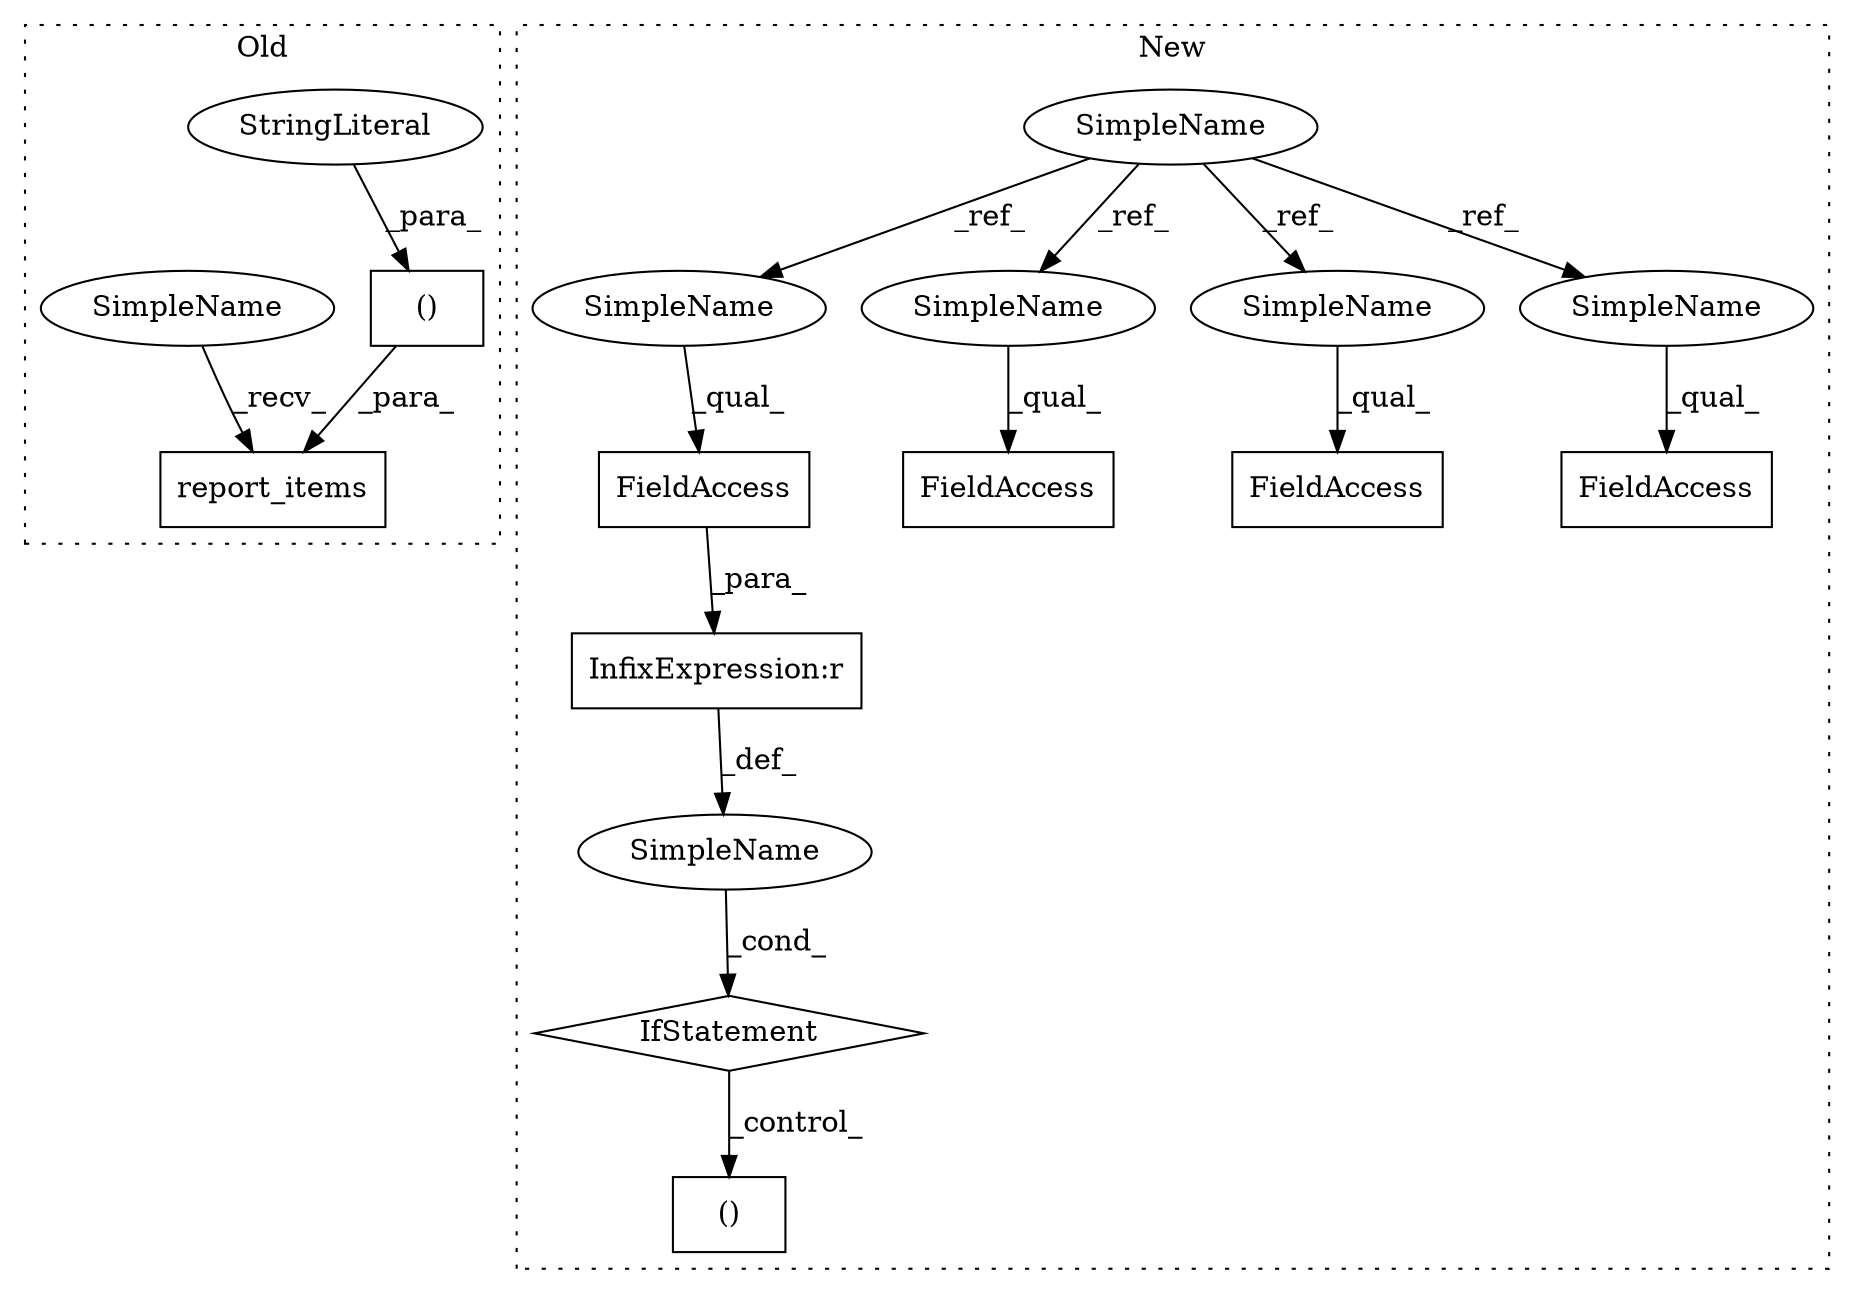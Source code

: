 digraph G {
subgraph cluster0 {
1 [label="report_items" a="32" s="11712,11999" l="22,2" shape="box"];
3 [label="()" a="106" s="11734" l="265" shape="box"];
6 [label="StringLiteral" a="45" s="11735" l="11" shape="ellipse"];
17 [label="SimpleName" a="42" s="11707" l="4" shape="ellipse"];
label = "Old";
style="dotted";
}
subgraph cluster1 {
2 [label="IfStatement" a="25" s="12115,12161" l="4,2" shape="diamond"];
4 [label="()" a="106" s="12191" l="63" shape="box"];
5 [label="SimpleName" a="42" s="" l="" shape="ellipse"];
7 [label="InfixExpression:r" a="27" s="12141" l="4" shape="box"];
8 [label="FieldAccess" a="22" s="12119" l="22" shape="box"];
9 [label="SimpleName" a="42" s="11675" l="4" shape="ellipse"];
10 [label="FieldAccess" a="22" s="12231" l="22" shape="box"];
11 [label="FieldAccess" a="22" s="12214" l="16" shape="box"];
12 [label="FieldAccess" a="22" s="11975" l="11" shape="box"];
13 [label="SimpleName" a="42" s="12119" l="4" shape="ellipse"];
14 [label="SimpleName" a="42" s="12214" l="4" shape="ellipse"];
15 [label="SimpleName" a="42" s="12231" l="4" shape="ellipse"];
16 [label="SimpleName" a="42" s="11975" l="4" shape="ellipse"];
label = "New";
style="dotted";
}
2 -> 4 [label="_control_"];
3 -> 1 [label="_para_"];
5 -> 2 [label="_cond_"];
6 -> 3 [label="_para_"];
7 -> 5 [label="_def_"];
8 -> 7 [label="_para_"];
9 -> 13 [label="_ref_"];
9 -> 16 [label="_ref_"];
9 -> 15 [label="_ref_"];
9 -> 14 [label="_ref_"];
13 -> 8 [label="_qual_"];
14 -> 11 [label="_qual_"];
15 -> 10 [label="_qual_"];
16 -> 12 [label="_qual_"];
17 -> 1 [label="_recv_"];
}